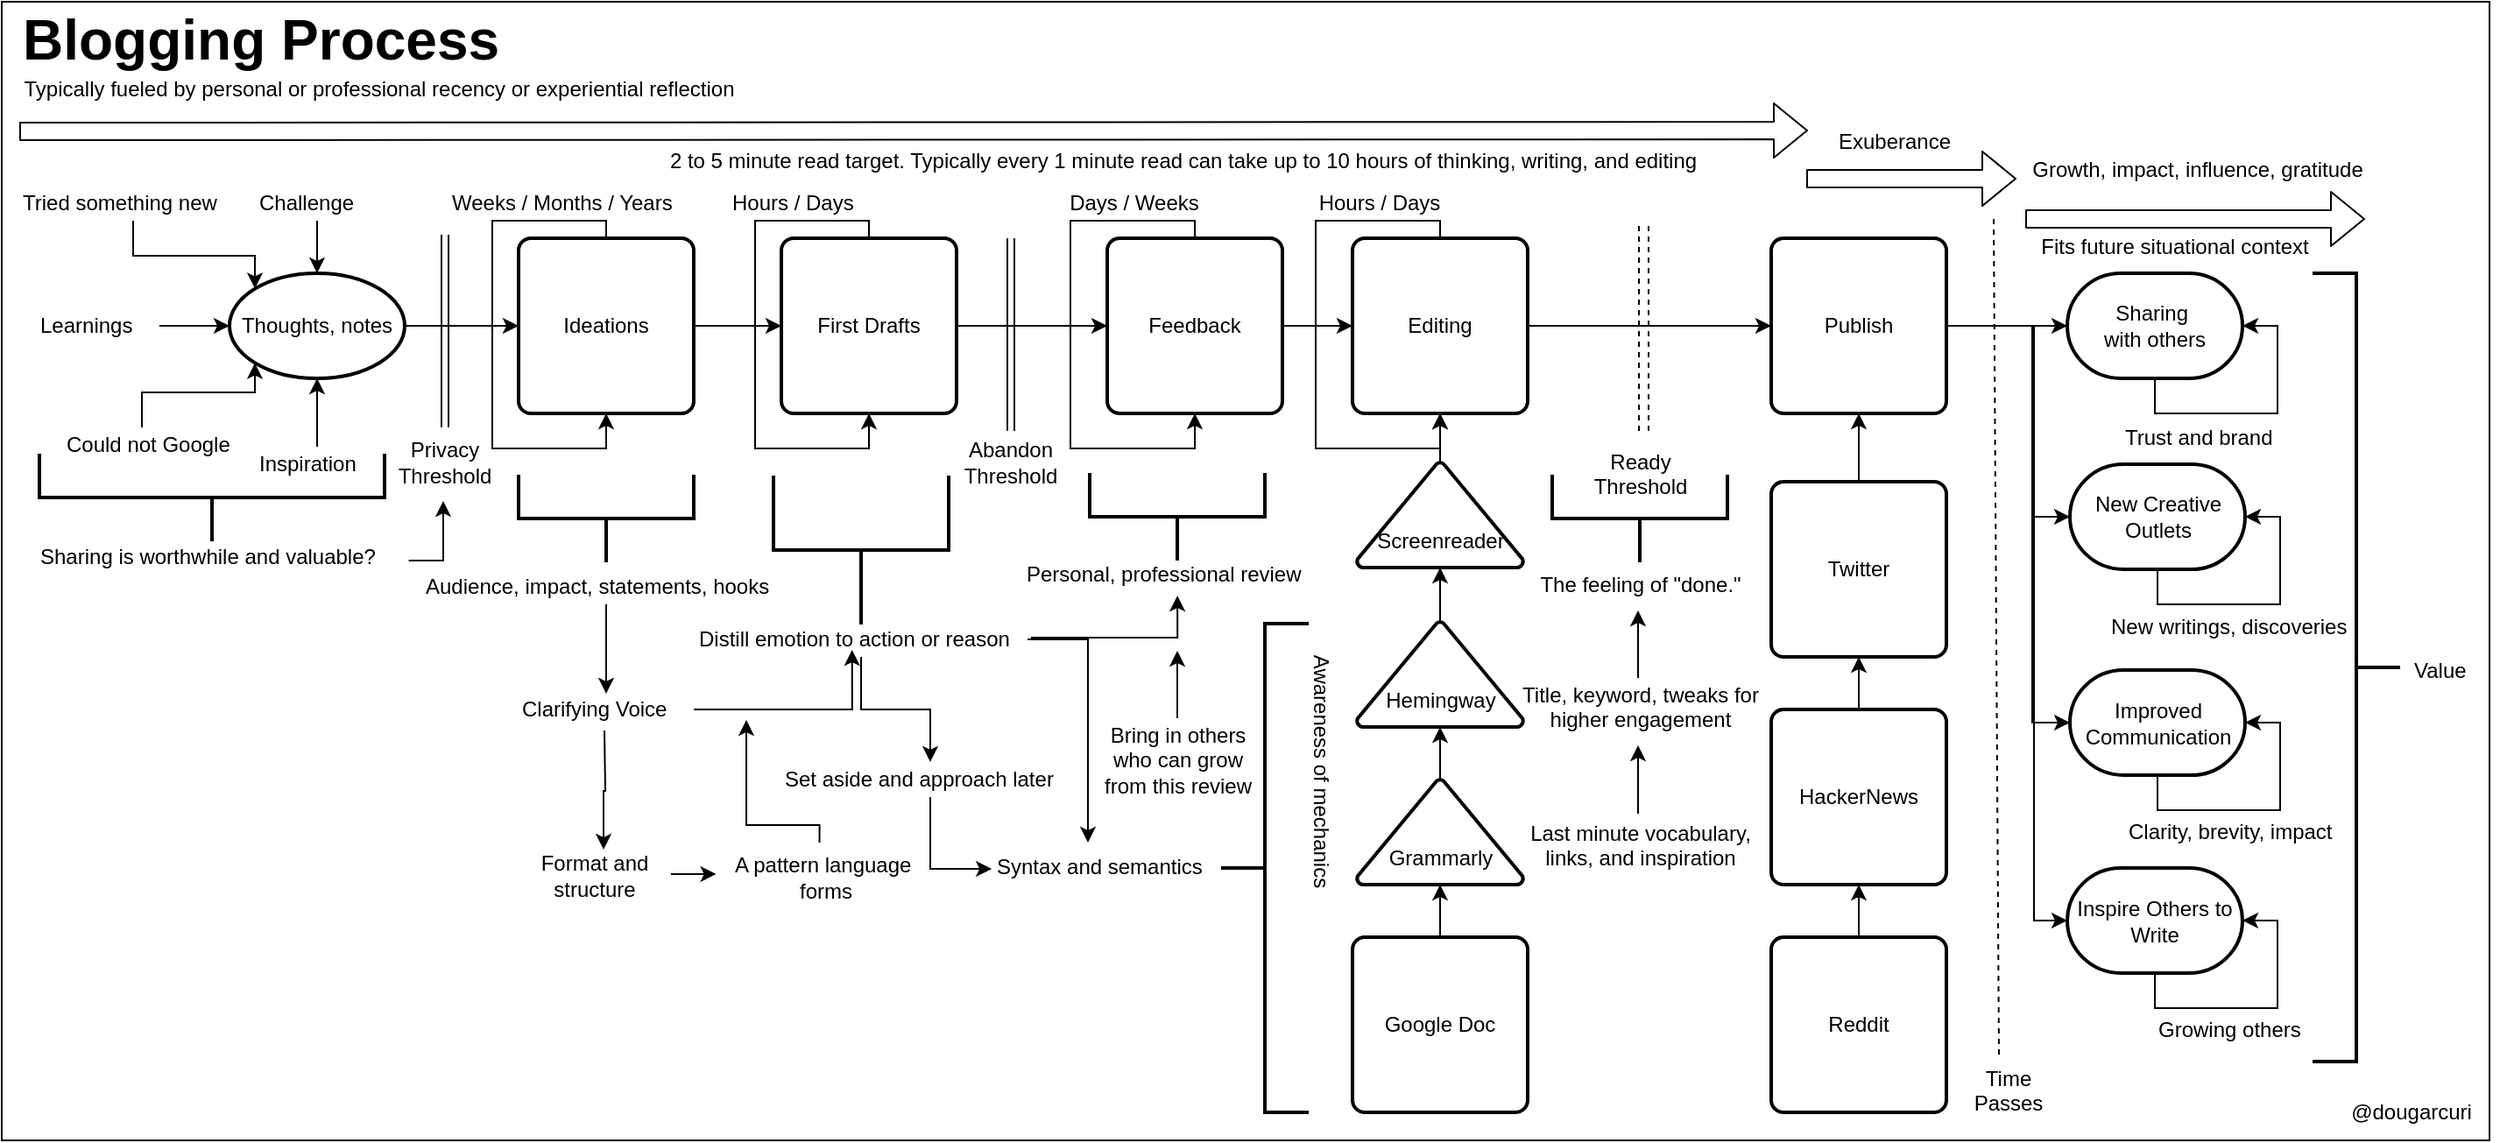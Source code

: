 <mxfile version="12.3.5" type="device" pages="1"><diagram id="sORktMblNxH-J1R0v_uJ" name="process"><mxGraphModel dx="1791" dy="623" grid="1" gridSize="10" guides="1" tooltips="1" connect="1" arrows="1" fold="1" page="1" pageScale="1" pageWidth="850" pageHeight="1100" math="0" shadow="0"><root><mxCell id="0"/><mxCell id="1" parent="0"/><mxCell id="_Q_FbleokPixH2t-izun-12" value="" style="rounded=0;whiteSpace=wrap;html=1;align=center;fillColor=none;" vertex="1" parent="1"><mxGeometry x="-140" y="60" width="1420" height="650" as="geometry"/></mxCell><mxCell id="eukD2ALATDsCNfcXqx_N-5" style="edgeStyle=orthogonalEdgeStyle;rounded=0;orthogonalLoop=1;jettySize=auto;html=1;exitX=1;exitY=0.5;exitDx=0;exitDy=0;entryX=0;entryY=0.5;entryDx=0;entryDy=0;" parent="1" source="eukD2ALATDsCNfcXqx_N-1" target="eukD2ALATDsCNfcXqx_N-6" edge="1"><mxGeometry relative="1" as="geometry"><mxPoint x="295" y="245" as="targetPoint"/></mxGeometry></mxCell><mxCell id="eukD2ALATDsCNfcXqx_N-1" value="Ideations" style="rounded=1;whiteSpace=wrap;html=1;absoluteArcSize=1;arcSize=14;strokeWidth=2;" parent="1" vertex="1"><mxGeometry x="155" y="195" width="100" height="100" as="geometry"/></mxCell><mxCell id="eukD2ALATDsCNfcXqx_N-2" style="edgeStyle=orthogonalEdgeStyle;rounded=0;orthogonalLoop=1;jettySize=auto;html=1;entryX=0.5;entryY=1;entryDx=0;entryDy=0;" parent="1" source="eukD2ALATDsCNfcXqx_N-1" target="eukD2ALATDsCNfcXqx_N-1" edge="1"><mxGeometry relative="1" as="geometry"><Array as="points"><mxPoint x="205" y="185"/><mxPoint x="140" y="185"/><mxPoint x="140" y="315"/><mxPoint x="205" y="315"/></Array></mxGeometry></mxCell><mxCell id="eukD2ALATDsCNfcXqx_N-12" style="edgeStyle=orthogonalEdgeStyle;rounded=0;orthogonalLoop=1;jettySize=auto;html=1;exitX=1;exitY=0.5;exitDx=0;exitDy=0;entryX=0;entryY=0.5;entryDx=0;entryDy=0;" parent="1" source="eukD2ALATDsCNfcXqx_N-6" target="eukD2ALATDsCNfcXqx_N-11" edge="1"><mxGeometry relative="1" as="geometry"><mxPoint x="441" y="245" as="sourcePoint"/></mxGeometry></mxCell><mxCell id="eukD2ALATDsCNfcXqx_N-6" value="First Drafts" style="rounded=1;whiteSpace=wrap;html=1;absoluteArcSize=1;arcSize=14;strokeWidth=2;" parent="1" vertex="1"><mxGeometry x="305" y="195" width="100" height="100" as="geometry"/></mxCell><mxCell id="eukD2ALATDsCNfcXqx_N-8" style="edgeStyle=orthogonalEdgeStyle;rounded=0;orthogonalLoop=1;jettySize=auto;html=1;exitX=0.5;exitY=0;exitDx=0;exitDy=0;entryX=0.5;entryY=1;entryDx=0;entryDy=0;" parent="1" source="eukD2ALATDsCNfcXqx_N-6" target="eukD2ALATDsCNfcXqx_N-6" edge="1"><mxGeometry relative="1" as="geometry"><Array as="points"><mxPoint x="355" y="185"/><mxPoint x="290" y="185"/><mxPoint x="290" y="315"/><mxPoint x="355" y="315"/></Array></mxGeometry></mxCell><mxCell id="eukD2ALATDsCNfcXqx_N-9" value="Weeks / Months / Years" style="text;html=1;resizable=0;points=[];autosize=1;align=left;verticalAlign=top;spacingTop=-4;" parent="1" vertex="1"><mxGeometry x="115" y="165" width="140" height="20" as="geometry"/></mxCell><mxCell id="eukD2ALATDsCNfcXqx_N-10" value="Hours / Days" style="text;html=1;resizable=0;points=[];autosize=1;align=left;verticalAlign=top;spacingTop=-4;" parent="1" vertex="1"><mxGeometry x="275" y="165" width="80" height="20" as="geometry"/></mxCell><mxCell id="eukD2ALATDsCNfcXqx_N-19" style="edgeStyle=orthogonalEdgeStyle;rounded=0;orthogonalLoop=1;jettySize=auto;html=1;exitX=1;exitY=0.5;exitDx=0;exitDy=0;entryX=0;entryY=0.5;entryDx=0;entryDy=0;" parent="1" source="eukD2ALATDsCNfcXqx_N-11" target="eukD2ALATDsCNfcXqx_N-23" edge="1"><mxGeometry relative="1" as="geometry"><mxPoint x="621" y="245" as="targetPoint"/></mxGeometry></mxCell><mxCell id="eukD2ALATDsCNfcXqx_N-11" value="Feedback" style="rounded=1;whiteSpace=wrap;html=1;absoluteArcSize=1;arcSize=14;strokeWidth=2;" parent="1" vertex="1"><mxGeometry x="491" y="195" width="100" height="100" as="geometry"/></mxCell><mxCell id="eukD2ALATDsCNfcXqx_N-15" style="edgeStyle=orthogonalEdgeStyle;rounded=0;orthogonalLoop=1;jettySize=auto;html=1;exitX=0.5;exitY=0;exitDx=0;exitDy=0;entryX=0.5;entryY=1;entryDx=0;entryDy=0;" parent="1" source="eukD2ALATDsCNfcXqx_N-11" target="eukD2ALATDsCNfcXqx_N-11" edge="1"><mxGeometry relative="1" as="geometry"><Array as="points"><mxPoint x="541" y="185"/><mxPoint x="470" y="185"/><mxPoint x="470" y="315"/><mxPoint x="541" y="315"/></Array></mxGeometry></mxCell><mxCell id="eukD2ALATDsCNfcXqx_N-16" value="Days / Weeks" style="text;html=1;resizable=0;points=[];align=center;verticalAlign=middle;labelBackgroundColor=#ffffff;" parent="eukD2ALATDsCNfcXqx_N-15" vertex="1" connectable="0"><mxGeometry x="-0.569" y="-4" relative="1" as="geometry"><mxPoint x="20" y="-6" as="offset"/></mxGeometry></mxCell><mxCell id="eukD2ALATDsCNfcXqx_N-27" style="edgeStyle=orthogonalEdgeStyle;rounded=0;orthogonalLoop=1;jettySize=auto;html=1;exitX=1;exitY=0.5;exitDx=0;exitDy=0;entryX=0;entryY=0.5;entryDx=0;entryDy=0;" parent="1" source="eukD2ALATDsCNfcXqx_N-23" target="eukD2ALATDsCNfcXqx_N-25" edge="1"><mxGeometry relative="1" as="geometry"/></mxCell><mxCell id="eukD2ALATDsCNfcXqx_N-23" value="Editing" style="rounded=1;whiteSpace=wrap;html=1;absoluteArcSize=1;arcSize=14;strokeWidth=2;" parent="1" vertex="1"><mxGeometry x="631" y="195" width="100" height="100" as="geometry"/></mxCell><mxCell id="eukD2ALATDsCNfcXqx_N-84" style="edgeStyle=orthogonalEdgeStyle;rounded=0;orthogonalLoop=1;jettySize=auto;html=1;exitX=1;exitY=0.5;exitDx=0;exitDy=0;entryX=0;entryY=0.5;entryDx=0;entryDy=0;entryPerimeter=0;" parent="1" source="eukD2ALATDsCNfcXqx_N-25" target="eukD2ALATDsCNfcXqx_N-85" edge="1"><mxGeometry relative="1" as="geometry"><mxPoint x="1019" y="245" as="targetPoint"/></mxGeometry></mxCell><mxCell id="eukD2ALATDsCNfcXqx_N-127" style="edgeStyle=orthogonalEdgeStyle;rounded=0;orthogonalLoop=1;jettySize=auto;html=1;exitX=1;exitY=0.5;exitDx=0;exitDy=0;entryX=0;entryY=0.5;entryDx=0;entryDy=0;entryPerimeter=0;" parent="1" source="eukD2ALATDsCNfcXqx_N-25" target="eukD2ALATDsCNfcXqx_N-128" edge="1"><mxGeometry relative="1" as="geometry"><mxPoint x="1019" y="410" as="targetPoint"/><Array as="points"><mxPoint x="1019" y="245"/><mxPoint x="1019" y="354"/></Array></mxGeometry></mxCell><mxCell id="eukD2ALATDsCNfcXqx_N-132" style="edgeStyle=orthogonalEdgeStyle;rounded=0;orthogonalLoop=1;jettySize=auto;html=1;exitX=1;exitY=0.5;exitDx=0;exitDy=0;entryX=0;entryY=0.5;entryDx=0;entryDy=0;entryPerimeter=0;" parent="1" source="eukD2ALATDsCNfcXqx_N-25" target="eukD2ALATDsCNfcXqx_N-131" edge="1"><mxGeometry relative="1" as="geometry"><Array as="points"><mxPoint x="1019" y="245"/><mxPoint x="1019" y="472"/></Array></mxGeometry></mxCell><mxCell id="eukD2ALATDsCNfcXqx_N-25" value="Publish" style="rounded=1;whiteSpace=wrap;html=1;absoluteArcSize=1;arcSize=14;strokeWidth=2;" parent="1" vertex="1"><mxGeometry x="870" y="195" width="100" height="100" as="geometry"/></mxCell><mxCell id="eukD2ALATDsCNfcXqx_N-34" style="edgeStyle=orthogonalEdgeStyle;rounded=0;orthogonalLoop=1;jettySize=auto;html=1;exitX=0.5;exitY=0;exitDx=0;exitDy=0;entryX=0.5;entryY=1;entryDx=0;entryDy=0;" parent="1" source="eukD2ALATDsCNfcXqx_N-29" target="eukD2ALATDsCNfcXqx_N-30" edge="1"><mxGeometry relative="1" as="geometry"/></mxCell><mxCell id="eukD2ALATDsCNfcXqx_N-29" value="HackerNews" style="rounded=1;whiteSpace=wrap;html=1;absoluteArcSize=1;arcSize=14;strokeWidth=2;" parent="1" vertex="1"><mxGeometry x="870" y="464" width="100" height="100" as="geometry"/></mxCell><mxCell id="eukD2ALATDsCNfcXqx_N-33" style="edgeStyle=orthogonalEdgeStyle;rounded=0;orthogonalLoop=1;jettySize=auto;html=1;exitX=0.5;exitY=0;exitDx=0;exitDy=0;entryX=0.5;entryY=1;entryDx=0;entryDy=0;" parent="1" source="eukD2ALATDsCNfcXqx_N-30" target="eukD2ALATDsCNfcXqx_N-25" edge="1"><mxGeometry relative="1" as="geometry"/></mxCell><mxCell id="eukD2ALATDsCNfcXqx_N-30" value="Twitter" style="rounded=1;whiteSpace=wrap;html=1;absoluteArcSize=1;arcSize=14;strokeWidth=2;" parent="1" vertex="1"><mxGeometry x="870" y="334" width="100" height="100" as="geometry"/></mxCell><mxCell id="eukD2ALATDsCNfcXqx_N-35" style="edgeStyle=orthogonalEdgeStyle;rounded=0;orthogonalLoop=1;jettySize=auto;html=1;exitX=0.5;exitY=0;exitDx=0;exitDy=0;entryX=0.5;entryY=1;entryDx=0;entryDy=0;" parent="1" source="eukD2ALATDsCNfcXqx_N-31" target="eukD2ALATDsCNfcXqx_N-29" edge="1"><mxGeometry relative="1" as="geometry"/></mxCell><mxCell id="eukD2ALATDsCNfcXqx_N-31" value="Reddit" style="rounded=1;whiteSpace=wrap;html=1;absoluteArcSize=1;arcSize=14;strokeWidth=2;" parent="1" vertex="1"><mxGeometry x="870" y="594" width="100" height="100" as="geometry"/></mxCell><mxCell id="eukD2ALATDsCNfcXqx_N-41" style="edgeStyle=orthogonalEdgeStyle;rounded=0;orthogonalLoop=1;jettySize=auto;html=1;exitX=0.5;exitY=0;exitDx=0;exitDy=0;entryX=0.5;entryY=1;entryDx=0;entryDy=0;exitPerimeter=0;" parent="1" source="eukD2ALATDsCNfcXqx_N-57" target="eukD2ALATDsCNfcXqx_N-23" edge="1"><mxGeometry relative="1" as="geometry"><mxPoint x="681" y="334" as="sourcePoint"/></mxGeometry></mxCell><mxCell id="eukD2ALATDsCNfcXqx_N-42" value="&lt;b&gt;&lt;font style=&quot;font-size: 32px&quot;&gt;Blogging Process&lt;/font&gt;&lt;/b&gt;" style="text;html=1;resizable=0;points=[];autosize=1;align=left;verticalAlign=top;spacingTop=-4;" parent="1" vertex="1"><mxGeometry x="-130" y="60" width="290" height="20" as="geometry"/></mxCell><mxCell id="eukD2ALATDsCNfcXqx_N-43" value="" style="strokeWidth=2;html=1;shape=mxgraph.flowchart.annotation_2;align=left;labelPosition=right;pointerEvents=1;rotation=-90;" parent="1" vertex="1"><mxGeometry x="180" y="305" width="50" height="100" as="geometry"/></mxCell><mxCell id="eukD2ALATDsCNfcXqx_N-74" value="" style="edgeStyle=orthogonalEdgeStyle;rounded=0;orthogonalLoop=1;jettySize=auto;html=1;" parent="1" source="eukD2ALATDsCNfcXqx_N-44" edge="1"><mxGeometry relative="1" as="geometry"><mxPoint x="205" y="455" as="targetPoint"/></mxGeometry></mxCell><mxCell id="eukD2ALATDsCNfcXqx_N-44" value="Audience, impact, statements, hooks" style="text;html=1;resizable=0;points=[];autosize=1;align=left;verticalAlign=top;spacingTop=-4;" parent="1" vertex="1"><mxGeometry x="100" y="384" width="210" height="20" as="geometry"/></mxCell><mxCell id="eukD2ALATDsCNfcXqx_N-94" style="edgeStyle=orthogonalEdgeStyle;rounded=0;orthogonalLoop=1;jettySize=auto;html=1;entryX=0.473;entryY=0.8;entryDx=0;entryDy=0;entryPerimeter=0;" parent="1" source="eukD2ALATDsCNfcXqx_N-73" target="eukD2ALATDsCNfcXqx_N-48" edge="1"><mxGeometry relative="1" as="geometry"/></mxCell><mxCell id="eukD2ALATDsCNfcXqx_N-73" value="Clarifying Voice" style="text;html=1;resizable=0;points=[];autosize=1;align=left;verticalAlign=top;spacingTop=-4;" parent="1" vertex="1"><mxGeometry x="155" y="454" width="100" height="20" as="geometry"/></mxCell><mxCell id="eukD2ALATDsCNfcXqx_N-45" value="" style="strokeWidth=2;html=1;shape=mxgraph.flowchart.annotation_2;align=left;labelPosition=right;pointerEvents=1;rotation=-90;" parent="1" vertex="1"><mxGeometry x="506" y="304" width="50" height="100" as="geometry"/></mxCell><mxCell id="eukD2ALATDsCNfcXqx_N-46" value="Personal, professional review" style="text;html=1;resizable=0;points=[];autosize=1;align=left;verticalAlign=top;spacingTop=-4;" parent="1" vertex="1"><mxGeometry x="443" y="377" width="170" height="20" as="geometry"/></mxCell><mxCell id="eukD2ALATDsCNfcXqx_N-47" value="" style="strokeWidth=2;html=1;shape=mxgraph.flowchart.annotation_2;align=left;labelPosition=right;pointerEvents=1;rotation=-90;" parent="1" vertex="1"><mxGeometry x="308" y="323" width="85" height="100" as="geometry"/></mxCell><mxCell id="eukD2ALATDsCNfcXqx_N-99" style="edgeStyle=orthogonalEdgeStyle;rounded=0;orthogonalLoop=1;jettySize=auto;html=1;entryX=0.518;entryY=1.1;entryDx=0;entryDy=0;entryPerimeter=0;exitX=1.013;exitY=0.5;exitDx=0;exitDy=0;exitPerimeter=0;" parent="1" source="eukD2ALATDsCNfcXqx_N-48" target="eukD2ALATDsCNfcXqx_N-46" edge="1"><mxGeometry relative="1" as="geometry"><Array as="points"><mxPoint x="448" y="423"/><mxPoint x="531" y="423"/></Array></mxGeometry></mxCell><mxCell id="eukD2ALATDsCNfcXqx_N-101" style="edgeStyle=orthogonalEdgeStyle;rounded=0;orthogonalLoop=1;jettySize=auto;html=1;" parent="1" source="eukD2ALATDsCNfcXqx_N-48" edge="1"><mxGeometry relative="1" as="geometry"><mxPoint x="480" y="540" as="targetPoint"/><Array as="points"><mxPoint x="480" y="424"/></Array></mxGeometry></mxCell><mxCell id="eukD2ALATDsCNfcXqx_N-115" style="edgeStyle=orthogonalEdgeStyle;rounded=0;orthogonalLoop=1;jettySize=auto;html=1;" parent="1" source="eukD2ALATDsCNfcXqx_N-48" target="eukD2ALATDsCNfcXqx_N-113" edge="1"><mxGeometry relative="1" as="geometry"/></mxCell><mxCell id="eukD2ALATDsCNfcXqx_N-48" value="Distill emotion to action or reason" style="text;html=1;resizable=0;points=[];autosize=1;align=left;verticalAlign=top;spacingTop=-4;" parent="1" vertex="1"><mxGeometry x="255.5" y="414" width="190" height="20" as="geometry"/></mxCell><mxCell id="eukD2ALATDsCNfcXqx_N-63" style="edgeStyle=orthogonalEdgeStyle;rounded=0;orthogonalLoop=1;jettySize=auto;html=1;exitX=0.5;exitY=0;exitDx=0;exitDy=0;entryX=0.5;entryY=1;entryDx=0;entryDy=0;entryPerimeter=0;" parent="1" source="eukD2ALATDsCNfcXqx_N-51" target="eukD2ALATDsCNfcXqx_N-55" edge="1"><mxGeometry relative="1" as="geometry"/></mxCell><mxCell id="eukD2ALATDsCNfcXqx_N-51" value="Google Doc" style="rounded=1;whiteSpace=wrap;html=1;absoluteArcSize=1;arcSize=14;strokeWidth=2;" parent="1" vertex="1"><mxGeometry x="631" y="594" width="100" height="100" as="geometry"/></mxCell><mxCell id="eukD2ALATDsCNfcXqx_N-61" style="edgeStyle=orthogonalEdgeStyle;rounded=0;orthogonalLoop=1;jettySize=auto;html=1;exitX=0.5;exitY=0;exitDx=0;exitDy=0;exitPerimeter=0;" parent="1" source="eukD2ALATDsCNfcXqx_N-55" target="eukD2ALATDsCNfcXqx_N-56" edge="1"><mxGeometry relative="1" as="geometry"/></mxCell><mxCell id="eukD2ALATDsCNfcXqx_N-55" value="&lt;br&gt;&lt;br&gt;Grammarly" style="strokeWidth=2;html=1;shape=mxgraph.flowchart.extract_or_measurement;whiteSpace=wrap;" parent="1" vertex="1"><mxGeometry x="633.5" y="504" width="95" height="60" as="geometry"/></mxCell><mxCell id="eukD2ALATDsCNfcXqx_N-59" style="edgeStyle=orthogonalEdgeStyle;rounded=0;orthogonalLoop=1;jettySize=auto;html=1;exitX=0.5;exitY=0;exitDx=0;exitDy=0;exitPerimeter=0;entryX=0.5;entryY=1;entryDx=0;entryDy=0;entryPerimeter=0;" parent="1" source="eukD2ALATDsCNfcXqx_N-56" target="eukD2ALATDsCNfcXqx_N-57" edge="1"><mxGeometry relative="1" as="geometry"/></mxCell><mxCell id="eukD2ALATDsCNfcXqx_N-56" value="&lt;br&gt;&lt;br&gt;Hemingway" style="strokeWidth=2;html=1;shape=mxgraph.flowchart.extract_or_measurement;whiteSpace=wrap;" parent="1" vertex="1"><mxGeometry x="633.5" y="414" width="95" height="60" as="geometry"/></mxCell><mxCell id="eukD2ALATDsCNfcXqx_N-57" value="&lt;br&gt;&lt;br&gt;Screenreader" style="strokeWidth=2;html=1;shape=mxgraph.flowchart.extract_or_measurement;whiteSpace=wrap;" parent="1" vertex="1"><mxGeometry x="633.5" y="323" width="95" height="60" as="geometry"/></mxCell><mxCell id="eukD2ALATDsCNfcXqx_N-64" value="" style="shape=flexArrow;endArrow=classic;html=1;" parent="1" edge="1"><mxGeometry width="50" height="50" relative="1" as="geometry"><mxPoint x="-130" y="134" as="sourcePoint"/><mxPoint x="891" y="133.5" as="targetPoint"/></mxGeometry></mxCell><mxCell id="eukD2ALATDsCNfcXqx_N-65" value="Typically fueled by personal or professional recency or experiential reflection" style="text;html=1;resizable=0;points=[];align=center;verticalAlign=middle;labelBackgroundColor=#ffffff;" parent="eukD2ALATDsCNfcXqx_N-64" vertex="1" connectable="0"><mxGeometry x="-0.572" y="3" relative="1" as="geometry"><mxPoint x="-14" y="-21" as="offset"/></mxGeometry></mxCell><mxCell id="eukD2ALATDsCNfcXqx_N-69" value="" style="strokeWidth=2;html=1;shape=mxgraph.flowchart.annotation_2;align=left;labelPosition=right;pointerEvents=1;rotation=0;" parent="1" vertex="1"><mxGeometry x="556" y="415" width="50" height="279" as="geometry"/></mxCell><mxCell id="eukD2ALATDsCNfcXqx_N-71" value="Syntax and semantics" style="text;html=1;resizable=0;points=[];autosize=1;align=left;verticalAlign=top;spacingTop=-4;" parent="1" vertex="1"><mxGeometry x="426" y="544" width="130" height="20" as="geometry"/></mxCell><mxCell id="eukD2ALATDsCNfcXqx_N-75" value="" style="shape=link;html=1;" parent="1" edge="1"><mxGeometry width="50" height="50" relative="1" as="geometry"><mxPoint x="436" y="305" as="sourcePoint"/><mxPoint x="436" y="195" as="targetPoint"/></mxGeometry></mxCell><mxCell id="eukD2ALATDsCNfcXqx_N-76" value="Abandon Threshold" style="text;html=1;strokeColor=none;fillColor=none;align=center;verticalAlign=middle;whiteSpace=wrap;rounded=0;" parent="1" vertex="1"><mxGeometry x="415.5" y="313" width="40" height="20" as="geometry"/></mxCell><mxCell id="eukD2ALATDsCNfcXqx_N-80" value="" style="endArrow=none;dashed=1;html=1;" parent="1" edge="1"><mxGeometry width="50" height="50" relative="1" as="geometry"><mxPoint x="794.5" y="305" as="sourcePoint"/><mxPoint x="794.5" y="185" as="targetPoint"/></mxGeometry></mxCell><mxCell id="eukD2ALATDsCNfcXqx_N-81" value="Ready&lt;br&gt;Threshold" style="text;html=1;resizable=0;points=[];autosize=1;align=center;verticalAlign=top;spacingTop=-4;" parent="1" vertex="1"><mxGeometry x="760" y="313" width="70" height="30" as="geometry"/></mxCell><mxCell id="eukD2ALATDsCNfcXqx_N-83" style="edgeStyle=orthogonalEdgeStyle;rounded=0;orthogonalLoop=1;jettySize=auto;html=1;exitX=1;exitY=0.5;exitDx=0;exitDy=0;exitPerimeter=0;entryX=0;entryY=0.5;entryDx=0;entryDy=0;" parent="1" source="eukD2ALATDsCNfcXqx_N-82" target="eukD2ALATDsCNfcXqx_N-1" edge="1"><mxGeometry relative="1" as="geometry"/></mxCell><mxCell id="eukD2ALATDsCNfcXqx_N-82" value="Thoughts, notes" style="strokeWidth=2;html=1;shape=mxgraph.flowchart.start_1;whiteSpace=wrap;" parent="1" vertex="1"><mxGeometry x="-10" y="215" width="100" height="60" as="geometry"/></mxCell><mxCell id="eukD2ALATDsCNfcXqx_N-85" value="Sharing&amp;nbsp;&lt;br&gt;with others" style="strokeWidth=2;html=1;shape=mxgraph.flowchart.terminator;whiteSpace=wrap;" parent="1" vertex="1"><mxGeometry x="1039" y="215" width="100" height="60" as="geometry"/></mxCell><mxCell id="eukD2ALATDsCNfcXqx_N-87" value="" style="endArrow=none;dashed=1;html=1;exitX=0.4;exitY=-0.133;exitDx=0;exitDy=0;exitPerimeter=0;" parent="1" edge="1" source="eukD2ALATDsCNfcXqx_N-88"><mxGeometry width="50" height="50" relative="1" as="geometry"><mxPoint x="997" y="490" as="sourcePoint"/><mxPoint x="997" y="184" as="targetPoint"/></mxGeometry></mxCell><mxCell id="eukD2ALATDsCNfcXqx_N-88" value="Time&lt;br&gt;Passes" style="text;html=1;resizable=0;points=[];autosize=1;align=center;verticalAlign=top;spacingTop=-4;" parent="1" vertex="1"><mxGeometry x="980" y="665" width="50" height="30" as="geometry"/></mxCell><mxCell id="eukD2ALATDsCNfcXqx_N-89" value="" style="shape=flexArrow;endArrow=classic;html=1;" parent="1" edge="1"><mxGeometry width="50" height="50" relative="1" as="geometry"><mxPoint x="1015" y="184" as="sourcePoint"/><mxPoint x="1209" y="184" as="targetPoint"/></mxGeometry></mxCell><mxCell id="eukD2ALATDsCNfcXqx_N-90" value="Fits future situational context" style="text;html=1;resizable=0;points=[];align=center;verticalAlign=middle;labelBackgroundColor=#ffffff;" parent="eukD2ALATDsCNfcXqx_N-89" vertex="1" connectable="0"><mxGeometry x="-0.572" y="3" relative="1" as="geometry"><mxPoint x="43" y="19" as="offset"/></mxGeometry></mxCell><mxCell id="eukD2ALATDsCNfcXqx_N-92" style="edgeStyle=orthogonalEdgeStyle;rounded=0;orthogonalLoop=1;jettySize=auto;html=1;exitX=0.5;exitY=1;exitDx=0;exitDy=0;exitPerimeter=0;entryX=1;entryY=0.5;entryDx=0;entryDy=0;entryPerimeter=0;" parent="1" source="eukD2ALATDsCNfcXqx_N-85" target="eukD2ALATDsCNfcXqx_N-85" edge="1"><mxGeometry relative="1" as="geometry"/></mxCell><mxCell id="eukD2ALATDsCNfcXqx_N-93" value="Trust and brand" style="text;html=1;resizable=0;points=[];autosize=1;align=left;verticalAlign=top;spacingTop=-4;" parent="1" vertex="1"><mxGeometry x="1070" y="299" width="100" height="20" as="geometry"/></mxCell><mxCell id="eukD2ALATDsCNfcXqx_N-95" value="2 to 5 minute read target. Typically every 1 minute read can take up to 10 hours of thinking, writing, and editing" style="text;html=1;resizable=0;points=[];align=center;verticalAlign=middle;labelBackgroundColor=#ffffff;" parent="1" vertex="1" connectable="0"><mxGeometry x="531" y="170" as="geometry"><mxPoint x="3" y="-19.5" as="offset"/></mxGeometry></mxCell><mxCell id="eukD2ALATDsCNfcXqx_N-106" style="edgeStyle=orthogonalEdgeStyle;rounded=0;orthogonalLoop=1;jettySize=auto;html=1;entryX=0.5;entryY=1;entryDx=0;entryDy=0;entryPerimeter=0;" parent="1" source="eukD2ALATDsCNfcXqx_N-105" target="eukD2ALATDsCNfcXqx_N-82" edge="1"><mxGeometry relative="1" as="geometry"/></mxCell><mxCell id="eukD2ALATDsCNfcXqx_N-105" value="Inspiration" style="text;html=1;resizable=0;points=[];autosize=1;align=left;verticalAlign=top;spacingTop=-4;" parent="1" vertex="1"><mxGeometry x="5" y="314" width="70" height="20" as="geometry"/></mxCell><mxCell id="eukD2ALATDsCNfcXqx_N-108" style="edgeStyle=orthogonalEdgeStyle;rounded=0;orthogonalLoop=1;jettySize=auto;html=1;entryX=0.5;entryY=0;entryDx=0;entryDy=0;entryPerimeter=0;" parent="1" source="eukD2ALATDsCNfcXqx_N-107" target="eukD2ALATDsCNfcXqx_N-82" edge="1"><mxGeometry relative="1" as="geometry"/></mxCell><mxCell id="eukD2ALATDsCNfcXqx_N-107" value="Challenge" style="text;html=1;resizable=0;points=[];autosize=1;align=left;verticalAlign=top;spacingTop=-4;" parent="1" vertex="1"><mxGeometry x="5" y="165" width="70" height="20" as="geometry"/></mxCell><mxCell id="eukD2ALATDsCNfcXqx_N-110" style="edgeStyle=orthogonalEdgeStyle;rounded=0;orthogonalLoop=1;jettySize=auto;html=1;entryX=0;entryY=0.5;entryDx=0;entryDy=0;entryPerimeter=0;" parent="1" source="eukD2ALATDsCNfcXqx_N-109" target="eukD2ALATDsCNfcXqx_N-82" edge="1"><mxGeometry relative="1" as="geometry"/></mxCell><mxCell id="eukD2ALATDsCNfcXqx_N-109" value="Learnings" style="text;html=1;resizable=0;points=[];autosize=1;align=left;verticalAlign=top;spacingTop=-4;" parent="1" vertex="1"><mxGeometry x="-120" y="235" width="70" height="20" as="geometry"/></mxCell><mxCell id="eukD2ALATDsCNfcXqx_N-116" style="edgeStyle=orthogonalEdgeStyle;rounded=0;orthogonalLoop=1;jettySize=auto;html=1;entryX=-0.007;entryY=0.55;entryDx=0;entryDy=0;entryPerimeter=0;" parent="1" source="eukD2ALATDsCNfcXqx_N-113" target="eukD2ALATDsCNfcXqx_N-71" edge="1"><mxGeometry relative="1" as="geometry"/></mxCell><mxCell id="eukD2ALATDsCNfcXqx_N-113" value="Set aside and approach later" style="text;html=1;resizable=0;points=[];autosize=1;align=left;verticalAlign=top;spacingTop=-4;" parent="1" vertex="1"><mxGeometry x="305" y="494" width="170" height="20" as="geometry"/></mxCell><mxCell id="eukD2ALATDsCNfcXqx_N-122" style="edgeStyle=orthogonalEdgeStyle;rounded=0;orthogonalLoop=1;jettySize=auto;html=1;entryX=0.145;entryY=0.855;entryDx=0;entryDy=0;entryPerimeter=0;" parent="1" source="eukD2ALATDsCNfcXqx_N-121" target="eukD2ALATDsCNfcXqx_N-82" edge="1"><mxGeometry relative="1" as="geometry"><Array as="points"><mxPoint x="-60" y="283"/><mxPoint x="5" y="283"/></Array></mxGeometry></mxCell><mxCell id="eukD2ALATDsCNfcXqx_N-121" value="Could not Google" style="text;html=1;resizable=0;points=[];autosize=1;align=left;verticalAlign=top;spacingTop=-4;" parent="1" vertex="1"><mxGeometry x="-105" y="303" width="110" height="20" as="geometry"/></mxCell><mxCell id="eukD2ALATDsCNfcXqx_N-124" style="edgeStyle=orthogonalEdgeStyle;rounded=0;orthogonalLoop=1;jettySize=auto;html=1;entryX=0.145;entryY=0.145;entryDx=0;entryDy=0;entryPerimeter=0;" parent="1" source="eukD2ALATDsCNfcXqx_N-123" target="eukD2ALATDsCNfcXqx_N-82" edge="1"><mxGeometry relative="1" as="geometry"/></mxCell><mxCell id="eukD2ALATDsCNfcXqx_N-123" value="Tried something new" style="text;html=1;resizable=0;points=[];autosize=1;align=left;verticalAlign=top;spacingTop=-4;" parent="1" vertex="1"><mxGeometry x="-130" y="165" width="130" height="20" as="geometry"/></mxCell><mxCell id="eukD2ALATDsCNfcXqx_N-128" value="New Creative Outlets" style="strokeWidth=2;html=1;shape=mxgraph.flowchart.terminator;whiteSpace=wrap;" parent="1" vertex="1"><mxGeometry x="1040.5" y="324" width="100" height="60" as="geometry"/></mxCell><mxCell id="eukD2ALATDsCNfcXqx_N-129" style="edgeStyle=orthogonalEdgeStyle;rounded=0;orthogonalLoop=1;jettySize=auto;html=1;exitX=0.5;exitY=1;exitDx=0;exitDy=0;exitPerimeter=0;entryX=1;entryY=0.5;entryDx=0;entryDy=0;entryPerimeter=0;" parent="1" source="eukD2ALATDsCNfcXqx_N-128" target="eukD2ALATDsCNfcXqx_N-128" edge="1"><mxGeometry relative="1" as="geometry"/></mxCell><mxCell id="eukD2ALATDsCNfcXqx_N-130" value="New writings, discoveries" style="text;html=1;resizable=0;points=[];autosize=1;align=left;verticalAlign=top;spacingTop=-4;" parent="1" vertex="1"><mxGeometry x="1061.5" y="406.5" width="150" height="20" as="geometry"/></mxCell><mxCell id="eukD2ALATDsCNfcXqx_N-131" value="Improved Communication" style="strokeWidth=2;html=1;shape=mxgraph.flowchart.terminator;whiteSpace=wrap;" parent="1" vertex="1"><mxGeometry x="1040.5" y="441.5" width="100" height="60" as="geometry"/></mxCell><mxCell id="eukD2ALATDsCNfcXqx_N-133" style="edgeStyle=orthogonalEdgeStyle;rounded=0;orthogonalLoop=1;jettySize=auto;html=1;exitX=0.5;exitY=1;exitDx=0;exitDy=0;exitPerimeter=0;entryX=1;entryY=0.5;entryDx=0;entryDy=0;entryPerimeter=0;" parent="1" source="eukD2ALATDsCNfcXqx_N-131" target="eukD2ALATDsCNfcXqx_N-131" edge="1"><mxGeometry relative="1" as="geometry"/></mxCell><mxCell id="eukD2ALATDsCNfcXqx_N-135" value="Clarity, brevity, impact&amp;nbsp;" style="text;html=1;resizable=0;points=[];autosize=1;align=left;verticalAlign=top;spacingTop=-4;" parent="1" vertex="1"><mxGeometry x="1071.5" y="523.5" width="140" height="20" as="geometry"/></mxCell><mxCell id="eukD2ALATDsCNfcXqx_N-138" value="" style="strokeWidth=2;html=1;shape=mxgraph.flowchart.annotation_2;align=left;labelPosition=right;pointerEvents=1;rotation=180;" parent="1" vertex="1"><mxGeometry x="1179" y="215" width="50" height="450" as="geometry"/></mxCell><mxCell id="eukD2ALATDsCNfcXqx_N-139" value="Value" style="text;html=1;resizable=0;points=[];autosize=1;align=left;verticalAlign=top;spacingTop=-4;" parent="1" vertex="1"><mxGeometry x="1235" y="431.5" width="50" height="20" as="geometry"/></mxCell><mxCell id="XZcDNwNiaUteVOln5nIq-1" value="" style="shape=link;html=1;" parent="1" edge="1"><mxGeometry width="50" height="50" relative="1" as="geometry"><mxPoint x="113" y="303" as="sourcePoint"/><mxPoint x="113" y="193" as="targetPoint"/></mxGeometry></mxCell><mxCell id="XZcDNwNiaUteVOln5nIq-2" value="Privacy Threshold" style="text;html=1;strokeColor=none;fillColor=none;align=center;verticalAlign=middle;whiteSpace=wrap;rounded=0;" parent="1" vertex="1"><mxGeometry x="93" y="313" width="40" height="20" as="geometry"/></mxCell><mxCell id="XZcDNwNiaUteVOln5nIq-4" style="edgeStyle=orthogonalEdgeStyle;rounded=0;orthogonalLoop=1;jettySize=auto;html=1;entryX=0.5;entryY=1;entryDx=0;entryDy=0;entryPerimeter=0;exitX=1.011;exitY=0.6;exitDx=0;exitDy=0;exitPerimeter=0;" parent="1" source="XZcDNwNiaUteVOln5nIq-5" edge="1"><mxGeometry relative="1" as="geometry"><mxPoint x="72.5" y="372" as="sourcePoint"/><mxPoint x="112" y="345" as="targetPoint"/></mxGeometry></mxCell><mxCell id="XZcDNwNiaUteVOln5nIq-5" value="Sharing is worthwhile and valuable?" style="text;html=1;resizable=0;points=[];autosize=1;align=left;verticalAlign=top;spacingTop=-4;" parent="1" vertex="1"><mxGeometry x="-120" y="367" width="210" height="20" as="geometry"/></mxCell><mxCell id="XZcDNwNiaUteVOln5nIq-6" value="" style="strokeWidth=2;html=1;shape=mxgraph.flowchart.annotation_2;align=left;labelPosition=right;pointerEvents=1;rotation=-90;" parent="1" vertex="1"><mxGeometry x="-45" y="244.5" width="50" height="197" as="geometry"/></mxCell><mxCell id="E38kSMGfufKx_o0Z0UjT-1" value="" style="strokeWidth=2;html=1;shape=mxgraph.flowchart.annotation_2;align=left;labelPosition=right;pointerEvents=1;rotation=-90;" parent="1" vertex="1"><mxGeometry x="770" y="305" width="50" height="100" as="geometry"/></mxCell><mxCell id="E38kSMGfufKx_o0Z0UjT-2" value="Title, keyword, tweaks for &lt;br&gt;higher engagement" style="text;html=1;resizable=0;points=[];autosize=1;align=center;verticalAlign=top;spacingTop=-4;" parent="1" vertex="1"><mxGeometry x="720" y="445.5" width="150" height="30" as="geometry"/></mxCell><mxCell id="E38kSMGfufKx_o0Z0UjT-3" value="" style="shape=flexArrow;endArrow=classic;html=1;" parent="1" edge="1"><mxGeometry width="50" height="50" relative="1" as="geometry"><mxPoint x="890" y="161" as="sourcePoint"/><mxPoint x="1010" y="161" as="targetPoint"/></mxGeometry></mxCell><mxCell id="E38kSMGfufKx_o0Z0UjT-4" value="Exuberance" style="text;html=1;resizable=0;points=[];align=center;verticalAlign=middle;labelBackgroundColor=#ffffff;" parent="E38kSMGfufKx_o0Z0UjT-3" vertex="1" connectable="0"><mxGeometry x="-0.572" y="3" relative="1" as="geometry"><mxPoint x="24" y="-18" as="offset"/></mxGeometry></mxCell><mxCell id="E38kSMGfufKx_o0Z0UjT-5" style="edgeStyle=orthogonalEdgeStyle;rounded=0;orthogonalLoop=1;jettySize=auto;html=1;exitX=0.5;exitY=0;exitDx=0;exitDy=0;entryX=0.5;entryY=1;entryDx=0;entryDy=0;" parent="1" edge="1"><mxGeometry relative="1" as="geometry"><mxPoint x="794" y="523.5" as="sourcePoint"/><mxPoint x="794" y="484.5" as="targetPoint"/></mxGeometry></mxCell><mxCell id="E38kSMGfufKx_o0Z0UjT-6" value="Last minute vocabulary,&lt;br&gt;links, and inspiration" style="text;html=1;resizable=0;points=[];autosize=1;align=center;verticalAlign=top;spacingTop=-4;" parent="1" vertex="1"><mxGeometry x="725" y="524.5" width="140" height="30" as="geometry"/></mxCell><mxCell id="A9MlgLuteRDHIZA7fGHJ-1" value="" style="endArrow=none;dashed=1;html=1;" parent="1" edge="1"><mxGeometry width="50" height="50" relative="1" as="geometry"><mxPoint x="800" y="305" as="sourcePoint"/><mxPoint x="800" y="185" as="targetPoint"/></mxGeometry></mxCell><mxCell id="A9MlgLuteRDHIZA7fGHJ-3" style="edgeStyle=orthogonalEdgeStyle;rounded=0;orthogonalLoop=1;jettySize=auto;html=1;exitX=0.5;exitY=0;exitDx=0;exitDy=0;entryX=0.5;entryY=1;entryDx=0;entryDy=0;" parent="1" edge="1"><mxGeometry relative="1" as="geometry"><mxPoint x="794" y="446" as="sourcePoint"/><mxPoint x="794" y="407.5" as="targetPoint"/></mxGeometry></mxCell><mxCell id="A9MlgLuteRDHIZA7fGHJ-4" value="The feeling of &quot;done.&quot;" style="text;html=1;resizable=0;points=[];autosize=1;align=center;verticalAlign=top;spacingTop=-4;" parent="1" vertex="1"><mxGeometry x="730" y="383" width="130" height="20" as="geometry"/></mxCell><mxCell id="_Q_FbleokPixH2t-izun-1" value="Growth, impact, influence, gratitude" style="text;html=1;resizable=0;points=[];align=center;verticalAlign=middle;labelBackgroundColor=#ffffff;" vertex="1" connectable="0" parent="1"><mxGeometry x="1070" y="140" as="geometry"><mxPoint x="43" y="16" as="offset"/></mxGeometry></mxCell><mxCell id="_Q_FbleokPixH2t-izun-2" value="@dougarcuri" style="text;html=1;align=center;verticalAlign=middle;resizable=0;points=[];;autosize=1;" vertex="1" parent="1"><mxGeometry x="1195" y="684" width="80" height="20" as="geometry"/></mxCell><mxCell id="_Q_FbleokPixH2t-izun-3" value="Bring in others&lt;br&gt;who can grow&lt;br&gt;from this review" style="text;html=1;resizable=0;points=[];autosize=1;align=center;verticalAlign=top;spacingTop=-4;" vertex="1" parent="1"><mxGeometry x="481" y="469" width="100" height="40" as="geometry"/></mxCell><mxCell id="_Q_FbleokPixH2t-izun-5" style="edgeStyle=orthogonalEdgeStyle;rounded=0;orthogonalLoop=1;jettySize=auto;html=1;exitX=0.5;exitY=0;exitDx=0;exitDy=0;entryX=0.5;entryY=1;entryDx=0;entryDy=0;" edge="1" parent="1"><mxGeometry relative="1" as="geometry"><mxPoint x="531" y="469" as="sourcePoint"/><mxPoint x="531" y="430.5" as="targetPoint"/></mxGeometry></mxCell><mxCell id="_Q_FbleokPixH2t-izun-6" style="edgeStyle=orthogonalEdgeStyle;rounded=0;orthogonalLoop=1;jettySize=auto;html=1;exitX=0.5;exitY=0;exitDx=0;exitDy=0;entryX=0.5;entryY=1;entryDx=0;entryDy=0;" edge="1" parent="1"><mxGeometry relative="1" as="geometry"><Array as="points"><mxPoint x="681" y="185"/><mxPoint x="610" y="185"/><mxPoint x="610" y="315"/><mxPoint x="681" y="315"/></Array><mxPoint x="681" y="195" as="sourcePoint"/><mxPoint x="681" y="295" as="targetPoint"/></mxGeometry></mxCell><mxCell id="_Q_FbleokPixH2t-izun-7" value="Hours / Days" style="text;html=1;resizable=0;points=[];align=center;verticalAlign=middle;labelBackgroundColor=#ffffff;" vertex="1" connectable="0" parent="_Q_FbleokPixH2t-izun-6"><mxGeometry x="-0.569" y="-4" relative="1" as="geometry"><mxPoint x="20" y="-6" as="offset"/></mxGeometry></mxCell><mxCell id="_Q_FbleokPixH2t-izun-11" value="Awareness of mechanics" style="text;html=1;align=center;verticalAlign=middle;resizable=0;points=[];;autosize=1;rotation=90;" vertex="1" parent="1"><mxGeometry x="538" y="489" width="150" height="20" as="geometry"/></mxCell><mxCell id="_Q_FbleokPixH2t-izun-14" value="Inspire Others to Write" style="strokeWidth=2;html=1;shape=mxgraph.flowchart.terminator;whiteSpace=wrap;" vertex="1" parent="1"><mxGeometry x="1039" y="554.5" width="100" height="60" as="geometry"/></mxCell><mxCell id="_Q_FbleokPixH2t-izun-15" style="edgeStyle=orthogonalEdgeStyle;rounded=0;orthogonalLoop=1;jettySize=auto;html=1;exitX=0.5;exitY=1;exitDx=0;exitDy=0;exitPerimeter=0;entryX=1;entryY=0.5;entryDx=0;entryDy=0;entryPerimeter=0;" edge="1" parent="1" source="_Q_FbleokPixH2t-izun-14" target="_Q_FbleokPixH2t-izun-14"><mxGeometry relative="1" as="geometry"/></mxCell><mxCell id="_Q_FbleokPixH2t-izun-16" value="Growing others" style="text;html=1;resizable=0;points=[];autosize=1;align=left;verticalAlign=top;spacingTop=-4;" vertex="1" parent="1"><mxGeometry x="1089" y="636.5" width="100" height="20" as="geometry"/></mxCell><mxCell id="_Q_FbleokPixH2t-izun-17" style="edgeStyle=orthogonalEdgeStyle;rounded=0;orthogonalLoop=1;jettySize=auto;html=1;exitX=1;exitY=0.5;exitDx=0;exitDy=0;entryX=0;entryY=0.5;entryDx=0;entryDy=0;entryPerimeter=0;" edge="1" parent="1" target="_Q_FbleokPixH2t-izun-14"><mxGeometry relative="1" as="geometry"><Array as="points"><mxPoint x="1020" y="245"/><mxPoint x="1020" y="585"/></Array><mxPoint x="970.5" y="245" as="sourcePoint"/><mxPoint x="1040" y="610" as="targetPoint"/></mxGeometry></mxCell><mxCell id="_Q_FbleokPixH2t-izun-19" value="A pattern language&amp;nbsp;&lt;br&gt;forms" style="text;html=1;align=center;verticalAlign=middle;resizable=0;points=[];;autosize=1;" vertex="1" parent="1"><mxGeometry x="270" y="545" width="120" height="30" as="geometry"/></mxCell><mxCell id="_Q_FbleokPixH2t-izun-22" value="Format and &lt;br&gt;structure" style="text;html=1;align=center;verticalAlign=middle;resizable=0;points=[];;autosize=1;" vertex="1" parent="1"><mxGeometry x="158" y="544" width="80" height="30" as="geometry"/></mxCell><mxCell id="_Q_FbleokPixH2t-izun-26" value="" style="edgeStyle=orthogonalEdgeStyle;rounded=0;orthogonalLoop=1;jettySize=auto;html=1;entryX=0.569;entryY=0;entryDx=0;entryDy=0;entryPerimeter=0;" edge="1" parent="1" target="_Q_FbleokPixH2t-izun-22"><mxGeometry relative="1" as="geometry"><mxPoint x="204" y="527" as="targetPoint"/><mxPoint x="204" y="476" as="sourcePoint"/></mxGeometry></mxCell><mxCell id="_Q_FbleokPixH2t-izun-28" value="" style="endArrow=classic;html=1;exitX=1.05;exitY=0.467;exitDx=0;exitDy=0;exitPerimeter=0;entryX=-0.018;entryY=0.433;entryDx=0;entryDy=0;entryPerimeter=0;" edge="1" parent="1" source="_Q_FbleokPixH2t-izun-22" target="_Q_FbleokPixH2t-izun-19"><mxGeometry width="50" height="50" relative="1" as="geometry"><mxPoint x="225" y="594" as="sourcePoint"/><mxPoint x="275" y="594" as="targetPoint"/></mxGeometry></mxCell><mxCell id="_Q_FbleokPixH2t-izun-29" style="edgeStyle=orthogonalEdgeStyle;rounded=0;orthogonalLoop=1;jettySize=auto;html=1;exitX=0.473;exitY=-0.167;exitDx=0;exitDy=0;exitPerimeter=0;" edge="1" parent="1" source="_Q_FbleokPixH2t-izun-19"><mxGeometry relative="1" as="geometry"><mxPoint x="331.5" y="550" as="sourcePoint"/><mxPoint x="285" y="470" as="targetPoint"/><Array as="points"><mxPoint x="327" y="530"/><mxPoint x="285" y="530"/></Array></mxGeometry></mxCell></root></mxGraphModel></diagram></mxfile>